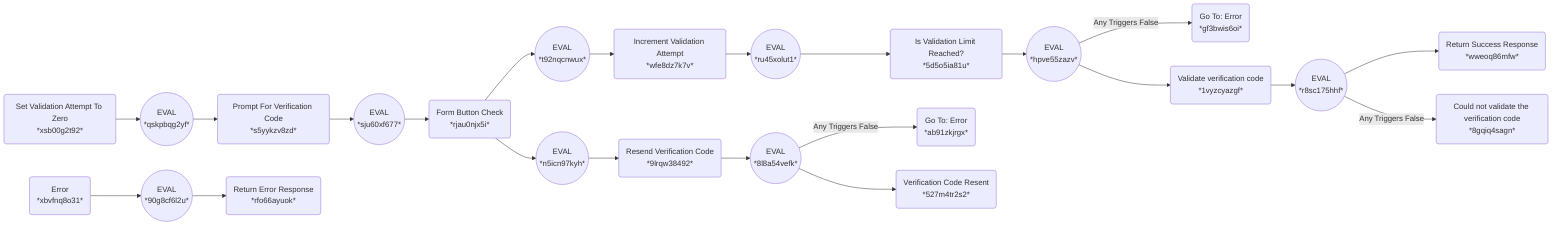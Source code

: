 flowchart LR
    r8sc175hhf(("EVAL<br>*r8sc175hhf*")) --> wweoq86mfw("Return Success Response<br>*wweoq86mfw*")
    hpve55zazv(("EVAL<br>*hpve55zazv*")) -- Any Triggers False --> gf3bwis6oi("Go To: Error<br>*gf3bwis6oi*")
    ru45xolut1(("EVAL<br>*ru45xolut1*")) --> 5d5o5ia81u("Is Validation Limit Reached?<br>*5d5o5ia81u*")
    rjau0njx5i("Form Button Check<br>*rjau0njx5i*") --> t92nqcnwux(("EVAL<br>*t92nqcnwux*"))
    rjau0njx5i("Form Button Check<br>*rjau0njx5i*") --> n5icn97kyh(("EVAL<br>*n5icn97kyh*"))
    8l8a54vefk(("EVAL<br>*8l8a54vefk*")) -- Any Triggers False --> ab91zkjrgx("Go To: Error<br>*ab91zkjrgx*")
    hpve55zazv(("EVAL<br>*hpve55zazv*")) --> 1vyzcyazgf("Validate verification code<br>*1vyzcyazgf*")
    sju60xf677(("EVAL<br>*sju60xf677*")) --> rjau0njx5i("Form Button Check<br>*rjau0njx5i*")
    8l8a54vefk(("EVAL<br>*8l8a54vefk*")) --> 527m4tr2s2("Verification Code Resent<br>*527m4tr2s2*")
    n5icn97kyh(("EVAL<br>*n5icn97kyh*")) --> 9lrqw38492("Resend Verification Code<br>*9lrqw38492*")
    xsb00g2t92("Set Validation Attempt To Zero<br>*xsb00g2t92*") --> qskpbqg2yf(("EVAL<br>*qskpbqg2yf*"))
    qskpbqg2yf(("EVAL<br>*qskpbqg2yf*")) --> s5yykzv8zd("Prompt For Verification Code<br>*s5yykzv8zd*")
    5d5o5ia81u("Is Validation Limit Reached?<br>*5d5o5ia81u*") --> hpve55zazv(("EVAL<br>*hpve55zazv*"))
    r8sc175hhf(("EVAL<br>*r8sc175hhf*")) -- Any Triggers False --> 8gqiq4sagn("Could not validate the verification code<br>*8gqiq4sagn*")
    t92nqcnwux(("EVAL<br>*t92nqcnwux*")) --> wfe8dz7k7v("Increment Validation Attempt<br>*wfe8dz7k7v*")
    1vyzcyazgf("Validate verification code<br>*1vyzcyazgf*") --> r8sc175hhf(("EVAL<br>*r8sc175hhf*"))
    wfe8dz7k7v("Increment Validation Attempt<br>*wfe8dz7k7v*") --> ru45xolut1(("EVAL<br>*ru45xolut1*"))
    9lrqw38492("Resend Verification Code<br>*9lrqw38492*") --> 8l8a54vefk(("EVAL<br>*8l8a54vefk*"))
    s5yykzv8zd("Prompt For Verification Code<br>*s5yykzv8zd*") --> sju60xf677(("EVAL<br>*sju60xf677*"))
    xbvfnq8o31("Error<br>*xbvfnq8o31*") --> 90g8cf6l2u(("EVAL<br>*90g8cf6l2u*"))
    90g8cf6l2u(("EVAL<br>*90g8cf6l2u*")) --> rfo66ayuok("Return Error Response<br>*rfo66ayuok*")